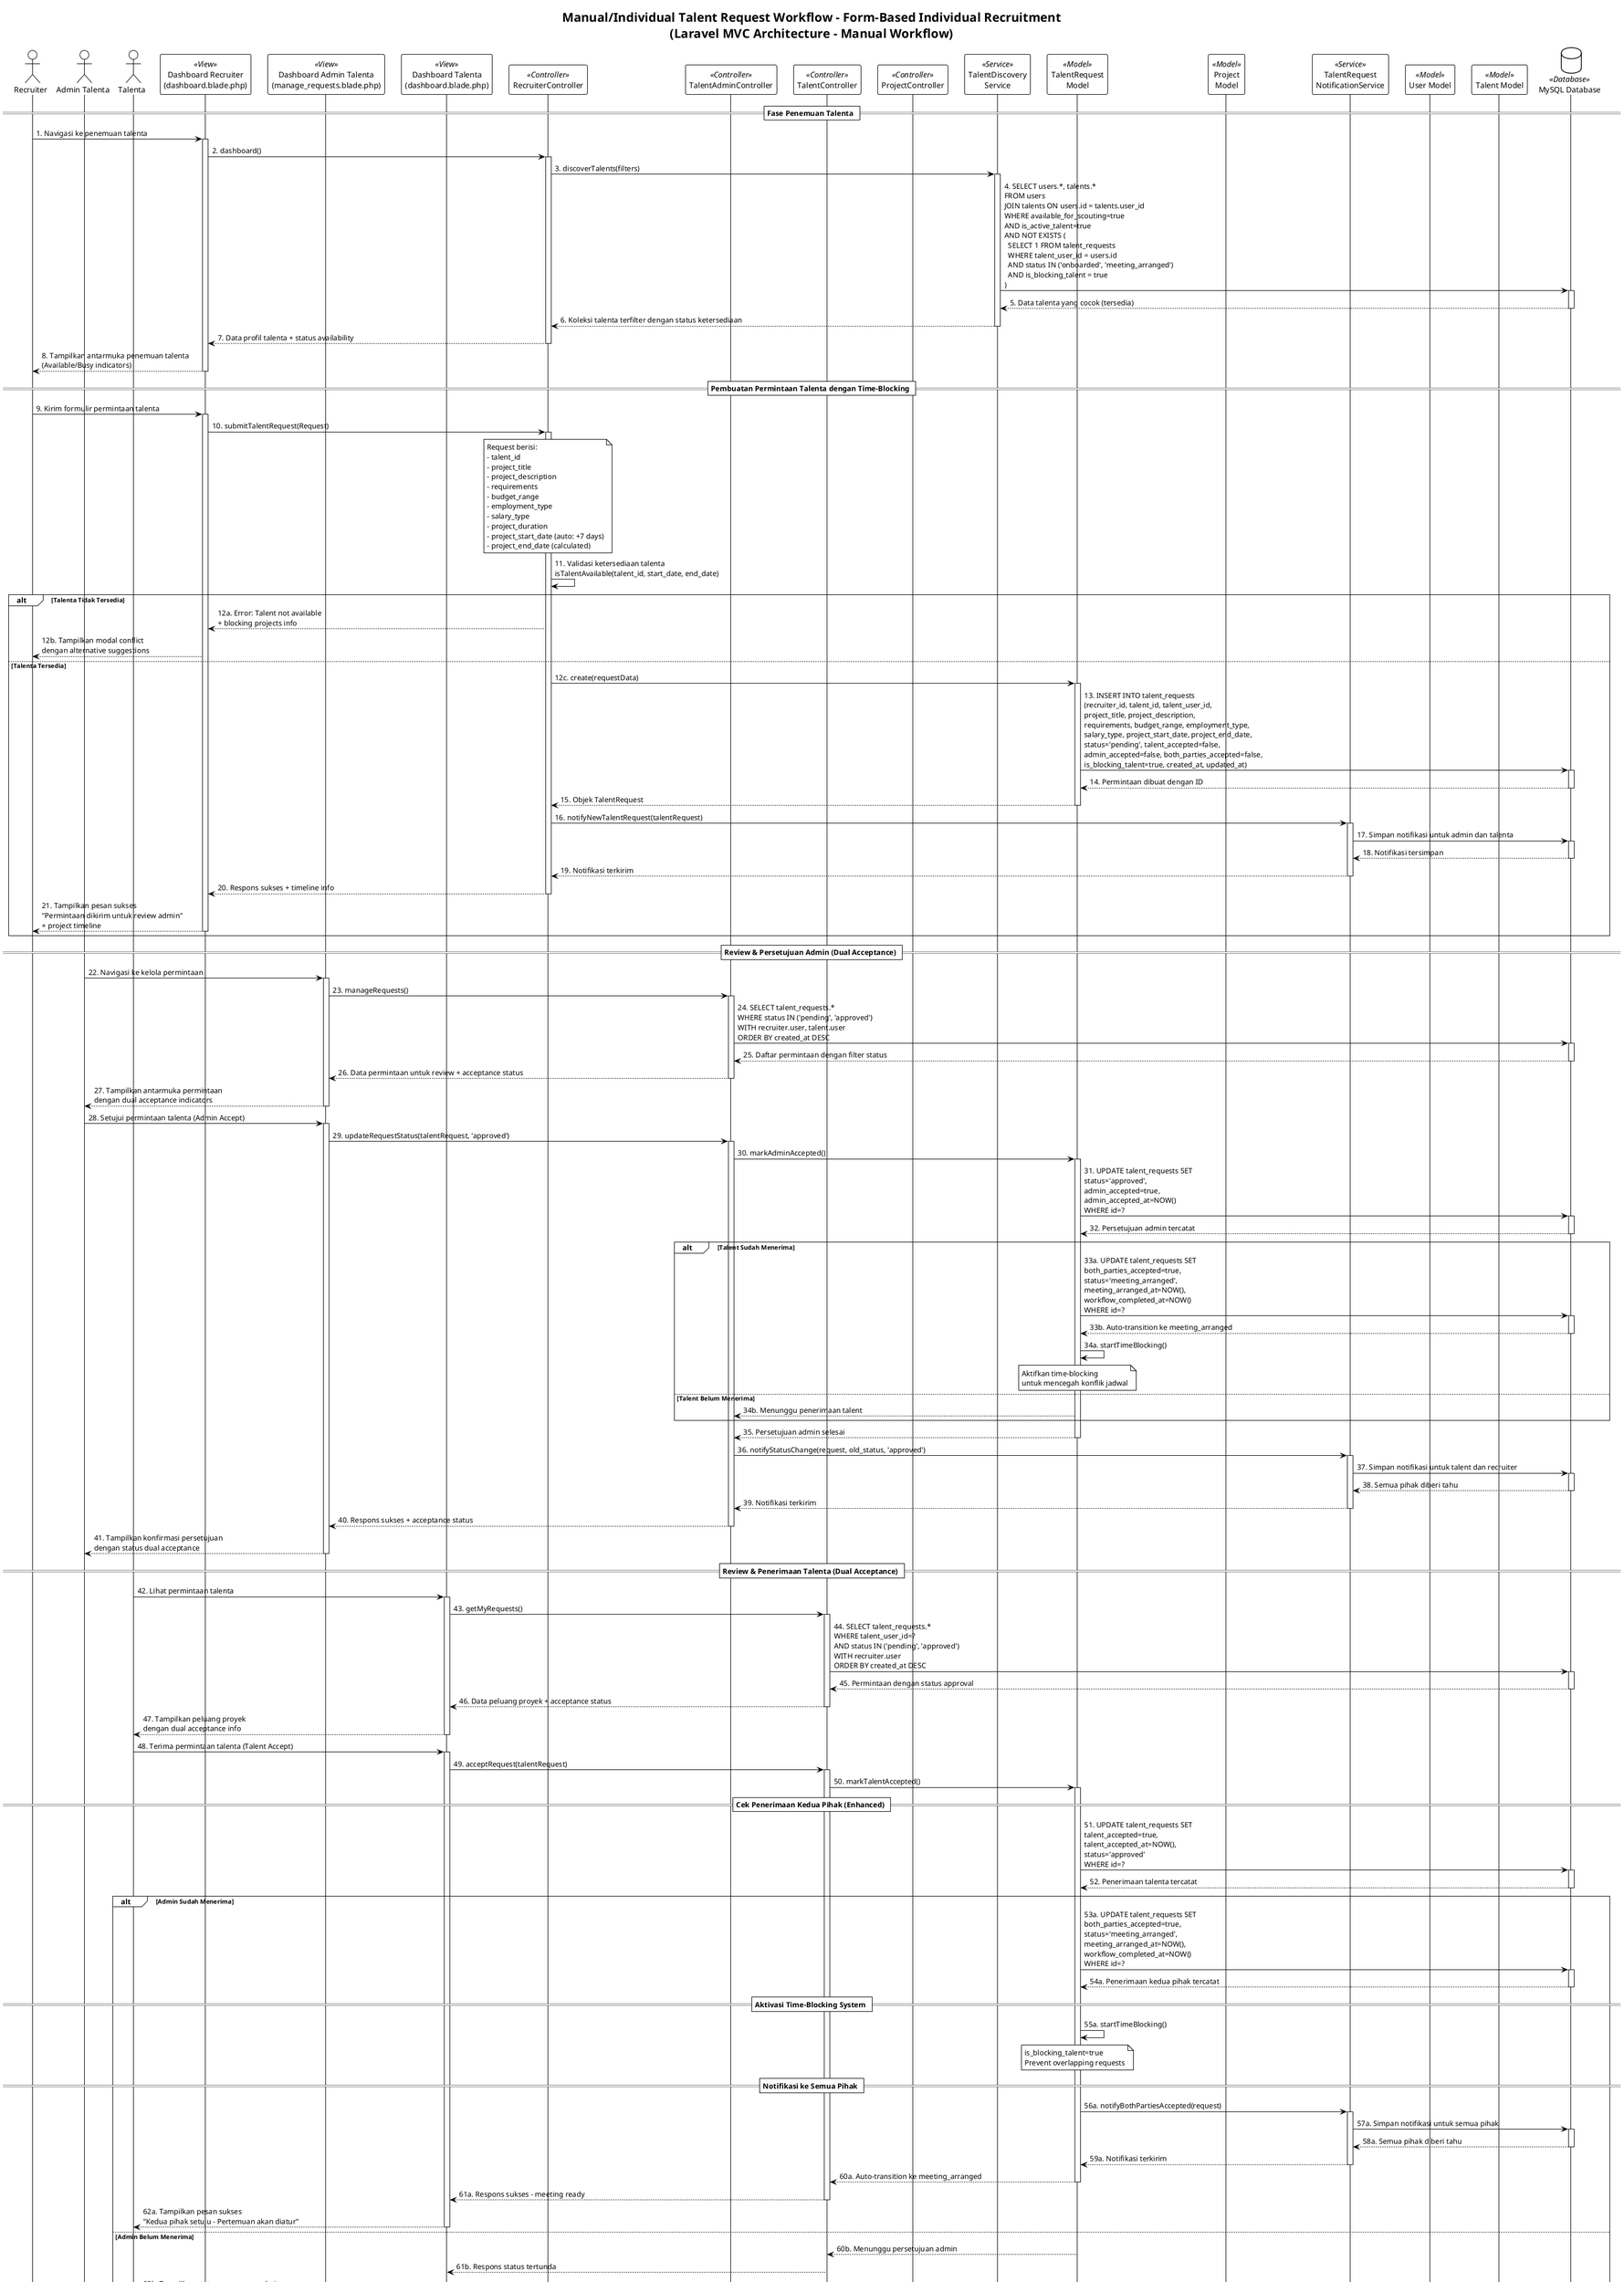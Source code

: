 @startuml Talent_Request_Workflow
!theme plain
skinparam monochrome true
skinparam shadowing false

title Manual/Individual Talent Request Workflow - Form-Based Individual Recruitment\n(Laravel MVC Architecture - Manual Workflow)

actor Recruiter
actor "Admin Talenta" as TalentAdmin
actor Talenta as Talent
participant "Dashboard Recruiter\n(dashboard.blade.php)" as RecruiterView << View >>
participant "Dashboard Admin Talenta\n(manage_requests.blade.php)" as AdminView << View >>
participant "Dashboard Talenta\n(dashboard.blade.php)" as TalentView << View >>
participant "RecruiterController" as RecruiterController << Controller >>
participant "TalentAdminController" as AdminController << Controller >>
participant "TalentController" as TalentController << Controller >>
participant "ProjectController" as ProjectController << Controller >>
participant "TalentDiscovery\nService" as DiscoveryService << Service >>
participant "TalentRequest\nModel" as RequestModel << Model >>
participant "Project\nModel" as ProjectModel << Model >>
participant "TalentRequest\nNotificationService" as NotificationService << Service >>
participant "User Model" as UserModel << Model >>
participant "Talent Model" as TalentModel << Model >>
database "MySQL Database" as Database << Database >>

== Fase Penemuan Talenta ==
Recruiter -> RecruiterView: 1. Navigasi ke penemuan talenta
activate RecruiterView
RecruiterView -> RecruiterController: 2. dashboard()
activate RecruiterController
RecruiterController -> DiscoveryService: 3. discoverTalents(filters)
activate DiscoveryService
DiscoveryService -> Database: 4. SELECT users.*, talents.*\nFROM users\nJOIN talents ON users.id = talents.user_id\nWHERE available_for_scouting=true\nAND is_active_talent=true\nAND NOT EXISTS (\n  SELECT 1 FROM talent_requests\n  WHERE talent_user_id = users.id\n  AND status IN ('onboarded', 'meeting_arranged')\n  AND is_blocking_talent = true\n)
activate Database
Database --> DiscoveryService: 5. Data talenta yang cocok (tersedia)
deactivate Database
DiscoveryService --> RecruiterController: 6. Koleksi talenta terfilter dengan status ketersediaan
deactivate DiscoveryService
RecruiterController --> RecruiterView: 7. Data profil talenta + status availability
deactivate RecruiterController
RecruiterView --> Recruiter: 8. Tampilkan antarmuka penemuan talenta\n(Available/Busy indicators)
deactivate RecruiterView

== Pembuatan Permintaan Talenta dengan Time-Blocking ==
Recruiter -> RecruiterView: 9. Kirim formulir permintaan talenta
activate RecruiterView
RecruiterView -> RecruiterController: 10. submitTalentRequest(Request)
activate RecruiterController

note over RecruiterController
  Request berisi:
  - talent_id
  - project_title
  - project_description
  - requirements
  - budget_range
  - employment_type
  - salary_type
  - project_duration
  - project_start_date (auto: +7 days)
  - project_end_date (calculated)
end note

RecruiterController -> RecruiterController: 11. Validasi ketersediaan talenta\nisTalentAvailable(talent_id, start_date, end_date)

alt Talenta Tidak Tersedia
    RecruiterController --> RecruiterView: 12a. Error: Talent not available\n+ blocking projects info
    RecruiterView --> Recruiter: 12b. Tampilkan modal conflict\ndengan alternative suggestions
else Talenta Tersedia
    RecruiterController -> RequestModel: 12c. create(requestData)
    activate RequestModel

    RequestModel -> Database: 13. INSERT INTO talent_requests\n(recruiter_id, talent_id, talent_user_id,\nproject_title, project_description,\nrequirements, budget_range, employment_type,\nsalary_type, project_start_date, project_end_date,\nstatus='pending', talent_accepted=false,\nadmin_accepted=false, both_parties_accepted=false,\nis_blocking_talent=true, created_at, updated_at)
    activate Database
    Database --> RequestModel: 14. Permintaan dibuat dengan ID
    deactivate Database
    RequestModel --> RecruiterController: 15. Objek TalentRequest
    deactivate RequestModel

    RecruiterController -> NotificationService: 16. notifyNewTalentRequest(talentRequest)
    activate NotificationService
    NotificationService -> Database: 17. Simpan notifikasi untuk admin dan talenta
    activate Database
    Database --> NotificationService: 18. Notifikasi tersimpan
    deactivate Database
    NotificationService --> RecruiterController: 19. Notifikasi terkirim
    deactivate NotificationService

    RecruiterController --> RecruiterView: 20. Respons sukses + timeline info
    deactivate RecruiterController
    RecruiterView --> Recruiter: 21. Tampilkan pesan sukses\n"Permintaan dikirim untuk review admin"\n+ project timeline
    deactivate RecruiterView
end

== Review & Persetujuan Admin (Dual Acceptance) ==
TalentAdmin -> AdminView: 22. Navigasi ke kelola permintaan
activate AdminView
AdminView -> AdminController: 23. manageRequests()
activate AdminController
AdminController -> Database: 24. SELECT talent_requests.*\nWHERE status IN ('pending', 'approved')\nWITH recruiter.user, talent.user\nORDER BY created_at DESC
activate Database
Database --> AdminController: 25. Daftar permintaan dengan filter status
deactivate Database
AdminController --> AdminView: 26. Data permintaan untuk review + acceptance status
deactivate AdminController
AdminView --> TalentAdmin: 27. Tampilkan antarmuka permintaan\ndengan dual acceptance indicators
deactivate AdminView

TalentAdmin -> AdminView: 28. Setujui permintaan talenta (Admin Accept)
activate AdminView
AdminView -> AdminController: 29. updateRequestStatus(talentRequest, 'approved')
activate AdminController
AdminController -> RequestModel: 30. markAdminAccepted()
activate RequestModel

RequestModel -> Database: 31. UPDATE talent_requests SET\nstatus='approved',\nadmin_accepted=true,\nadmin_accepted_at=NOW()\nWHERE id=?
activate Database
Database --> RequestModel: 32. Persetujuan admin tercatat
deactivate Database

alt Talent Sudah Menerima
    RequestModel -> Database: 33a. UPDATE talent_requests SET\nboth_parties_accepted=true,\nstatus='meeting_arranged',\nmeeting_arranged_at=NOW(),\nworkflow_completed_at=NOW()\nWHERE id=?
    activate Database
    Database --> RequestModel: 33b. Auto-transition ke meeting_arranged
    deactivate Database

    RequestModel -> RequestModel: 34a. startTimeBlocking()
    note over RequestModel: Aktifkan time-blocking\nuntuk mencegah konflik jadwal
else Talent Belum Menerima
    RequestModel --> AdminController: 34b. Menunggu penerimaan talent
end

RequestModel --> AdminController: 35. Persetujuan admin selesai
deactivate RequestModel

AdminController -> NotificationService: 36. notifyStatusChange(request, old_status, 'approved')
activate NotificationService
NotificationService -> Database: 37. Simpan notifikasi untuk talent dan recruiter
activate Database
Database --> NotificationService: 38. Semua pihak diberi tahu
deactivate Database
NotificationService --> AdminController: 39. Notifikasi terkirim
deactivate NotificationService

AdminController --> AdminView: 40. Respons sukses + acceptance status
deactivate AdminController
AdminView --> TalentAdmin: 41. Tampilkan konfirmasi persetujuan\ndengan status dual acceptance
deactivate AdminView

== Review & Penerimaan Talenta (Dual Acceptance) ==
Talent -> TalentView: 42. Lihat permintaan talenta
activate TalentView
TalentView -> TalentController: 43. getMyRequests()
activate TalentController
TalentController -> Database: 44. SELECT talent_requests.*\nWHERE talent_user_id=?\nAND status IN ('pending', 'approved')\nWITH recruiter.user\nORDER BY created_at DESC
activate Database
Database --> TalentController: 45. Permintaan dengan status approval
deactivate Database
TalentController --> TalentView: 46. Data peluang proyek + acceptance status
deactivate TalentController
TalentView --> Talent: 47. Tampilkan peluang proyek\ndengan dual acceptance info
deactivate TalentView

Talent -> TalentView: 48. Terima permintaan talenta (Talent Accept)
activate TalentView
TalentView -> TalentController: 49. acceptRequest(talentRequest)
activate TalentController
TalentController -> RequestModel: 50. markTalentAccepted()
activate RequestModel

== Cek Penerimaan Kedua Pihak (Enhanced) ==
RequestModel -> Database: 51. UPDATE talent_requests SET\ntalent_accepted=true,\ntalent_accepted_at=NOW(),\nstatus='approved'\nWHERE id=?
activate Database
Database --> RequestModel: 52. Penerimaan talenta tercatat
deactivate Database

alt Admin Sudah Menerima
    RequestModel -> Database: 53a. UPDATE talent_requests SET\nboth_parties_accepted=true,\nstatus='meeting_arranged',\nmeeting_arranged_at=NOW(),\nworkflow_completed_at=NOW()\nWHERE id=?
    activate Database
    Database --> RequestModel: 54a. Penerimaan kedua pihak tercatat
    deactivate Database

    == Aktivasi Time-Blocking System ==
    RequestModel -> RequestModel: 55a. startTimeBlocking()
    note over RequestModel: is_blocking_talent=true\nPrevent overlapping requests

    == Notifikasi ke Semua Pihak ==
    RequestModel -> NotificationService: 56a. notifyBothPartiesAccepted(request)
    activate NotificationService
    NotificationService -> Database: 57a. Simpan notifikasi untuk semua pihak
    activate Database
    Database --> NotificationService: 58a. Semua pihak diberi tahu
    deactivate Database
    NotificationService --> RequestModel: 59a. Notifikasi terkirim
    deactivate NotificationService

    RequestModel --> TalentController: 60a. Auto-transition ke meeting_arranged
    deactivate RequestModel
    TalentController --> TalentView: 61a. Respons sukses - meeting ready
    deactivate TalentController
    TalentView --> Talent: 62a. Tampilkan pesan sukses\n"Kedua pihak setuju - Pertemuan akan diatur"
    deactivate TalentView

else Admin Belum Menerima
    RequestModel --> TalentController: 60b. Menunggu persetujuan admin
    deactivate RequestModel
    TalentController --> TalentView: 61b. Respons status tertunda
    deactivate TalentController
    TalentView --> Talent: 62b. Tampilkan status menunggu admin
    deactivate TalentView
end

== Workflow Progression & Project Integration ==
note over AdminController, RequestModel
  Enhanced workflow status progression:
  - pending → approved (admin acceptance)
  - approved → meeting_arranged (both parties accepted)
  - meeting_arranged → agreement_reached (admin manual)
  - agreement_reached → onboarded (admin manual)
  - onboarded → completed (admin manual OR auto from project closure)

  Key Features:
  - Dual acceptance required before meeting arrangement
  - Time-blocking prevents scheduling conflicts
  - Project integration for centralized management
  - Auto-completion via project closure workflow
end note

== Admin Manual Status Progression ==
TalentAdmin -> AdminView: 63. Update to next workflow stage
activate AdminView
AdminView -> AdminController: 64. updateRequestStatus(request, next_status)
activate AdminController

alt Status: meeting_arranged → agreement_reached
    AdminController -> RequestModel: 65a. Update to agreement_reached
    activate RequestModel
    RequestModel -> Database: 66a. UPDATE talent_requests SET\nstatus='agreement_reached',\nagreement_reached_at=NOW()
    activate Database
    Database --> RequestModel: 67a. Status updated
    deactivate Database
    RequestModel --> AdminController: 68a. Agreement recorded
    deactivate RequestModel

else Status: agreement_reached → onboarded
    AdminController -> RequestModel: 65b. Update to onboarded
    activate RequestModel
    RequestModel -> Database: 66b. UPDATE talent_requests SET\nstatus='onboarded',\nonboarded_at=NOW()
    activate Database
    Database --> RequestModel: 67b. Onboarding recorded
    deactivate Database

    == Project Assignment Integration ==
    alt Project ID exists
        RequestModel -> ProjectModel: 68b. Auto-create ProjectAssignment
        activate ProjectModel
        ProjectModel -> Database: 69b. INSERT project_assignments\n(project_id, talent_id, status='accepted')
        activate Database
        Database --> ProjectModel: 70b. Assignment created
        deactivate Database
        ProjectModel -> ProjectModel: 71b. checkAndActivateProject()
        ProjectModel --> RequestModel: 72b. Project status updated
        deactivate ProjectModel
    end

    RequestModel --> AdminController: 73b. Onboarding completed
    deactivate RequestModel

else Status: onboarded → completed (Manual)
    AdminController -> RequestModel: 65c. Update to completed
    activate RequestModel
    RequestModel -> Database: 66c. UPDATE talent_requests SET\nstatus='completed',\ncompleted_at=NOW()
    activate Database
    Database --> RequestModel: 67c. Completion recorded
    deactivate Database
    RequestModel -> RequestModel: 68c. stopTimeBlocking()
    note over RequestModel: is_blocking_talent=false\nTalent available for new requests
    RequestModel --> AdminController: 69c. Manual completion done
    deactivate RequestModel
end

AdminController -> NotificationService: 70. notifyStatusChange(request, old_status, new_status)
activate NotificationService
NotificationService --> AdminController: 71. Notifications sent
deactivate NotificationService

AdminController --> AdminView: 72. Status update success
deactivate AdminController
AdminView --> TalentAdmin: 73. Confirm status progression
deactivate AdminView

== Project Closure & Auto-Completion Workflow ==
note over ProjectController, RequestModel
  NEW FEATURE: Project-Centric Auto-Completion
  When a project is closed, all related talent_requests
  are automatically marked as 'completed'
end note

Recruiter -> RecruiterView: 74. Request project closure
activate RecruiterView
RecruiterView -> ProjectController: 75. requestClosure(project)
activate ProjectController
ProjectController -> ProjectModel: 76. Update status to 'closure_requested'
activate ProjectModel
ProjectModel -> Database: 77. UPDATE projects SET\nstatus='closure_requested',\nclosure_requested_at=NOW()
activate Database
Database --> ProjectModel: 78. Closure request recorded
deactivate Database
ProjectModel --> ProjectController: 79. Closure request submitted
deactivate ProjectModel
ProjectController --> RecruiterView: 80. Closure request success
deactivate ProjectController
RecruiterView --> Recruiter: 81. Notify: "Closure request submitted"
deactivate RecruiterView

TalentAdmin -> AdminView: 82. Review closure request
activate AdminView
AdminView -> ProjectController: 83. approveClosure(project)
activate ProjectController
ProjectController -> ProjectModel: 84. Update to 'completed' status
activate ProjectModel
ProjectModel -> Database: 85. UPDATE projects SET\nstatus='completed',\nclosure_approved_at=NOW()
activate Database
Database --> ProjectModel: 86. Project marked as completed
deactivate Database

== Auto-Complete Related Talent Requests ==
ProjectModel -> Database: 87. SELECT talent_requests.*\nWHERE project_id=? AND\nstatus IN ('onboarded', 'meeting_arranged', 'agreement_reached')
activate Database
Database --> ProjectModel: 88. Related active talent requests
deactivate Database

ProjectModel -> RequestModel: 89. Auto-complete all related requests
activate RequestModel
RequestModel -> Database: 90. UPDATE talent_requests SET\nstatus='completed',\nworkflow_completed_at=NOW()\nWHERE project_id=? AND\nstatus IN ('onboarded', 'meeting_arranged', 'agreement_reached')
activate Database
Database --> RequestModel: 91. All requests auto-completed
deactivate Database

RequestModel -> RequestModel: 92. stopTimeBlocking() for all requests
note over RequestModel: Release all affected talents\nfor new opportunities

RequestModel -> RequestModel: 93. clearTalentAvailabilityCache()
note over RequestModel: Immediate availability update\nfor recruiter dashboard

RequestModel --> ProjectModel: 94. Auto-completion finished
deactivate RequestModel
ProjectModel --> ProjectController: 95. Project closure completed
deactivate ProjectModel

ProjectController -> NotificationService: 96. notifyProjectClosure(project, completed_requests_count)
activate NotificationService
NotificationService --> ProjectController: 97. All parties notified
deactivate NotificationService

ProjectController --> AdminView: 98. Closure approved + stats
deactivate ProjectController
AdminView --> TalentAdmin: 99. Confirm: "Project closed\nX talent requests auto-completed"
deactivate AdminView

== System State After Auto-Completion ==
note over RecruiterView, Database
  Result of Project Closure Auto-Completion:

  1. Project status: 'completed'
  2. All related talent_requests: 'completed'
  3. All talents: available for new requests
  4. Time-blocking: cleared for all affected talents
  5. Cache: cleared for immediate dashboard updates
  6. Notifications: sent to all affected parties

  This enables seamless talent reallocation
  and prevents workflow bottlenecks
end note

@enduml
